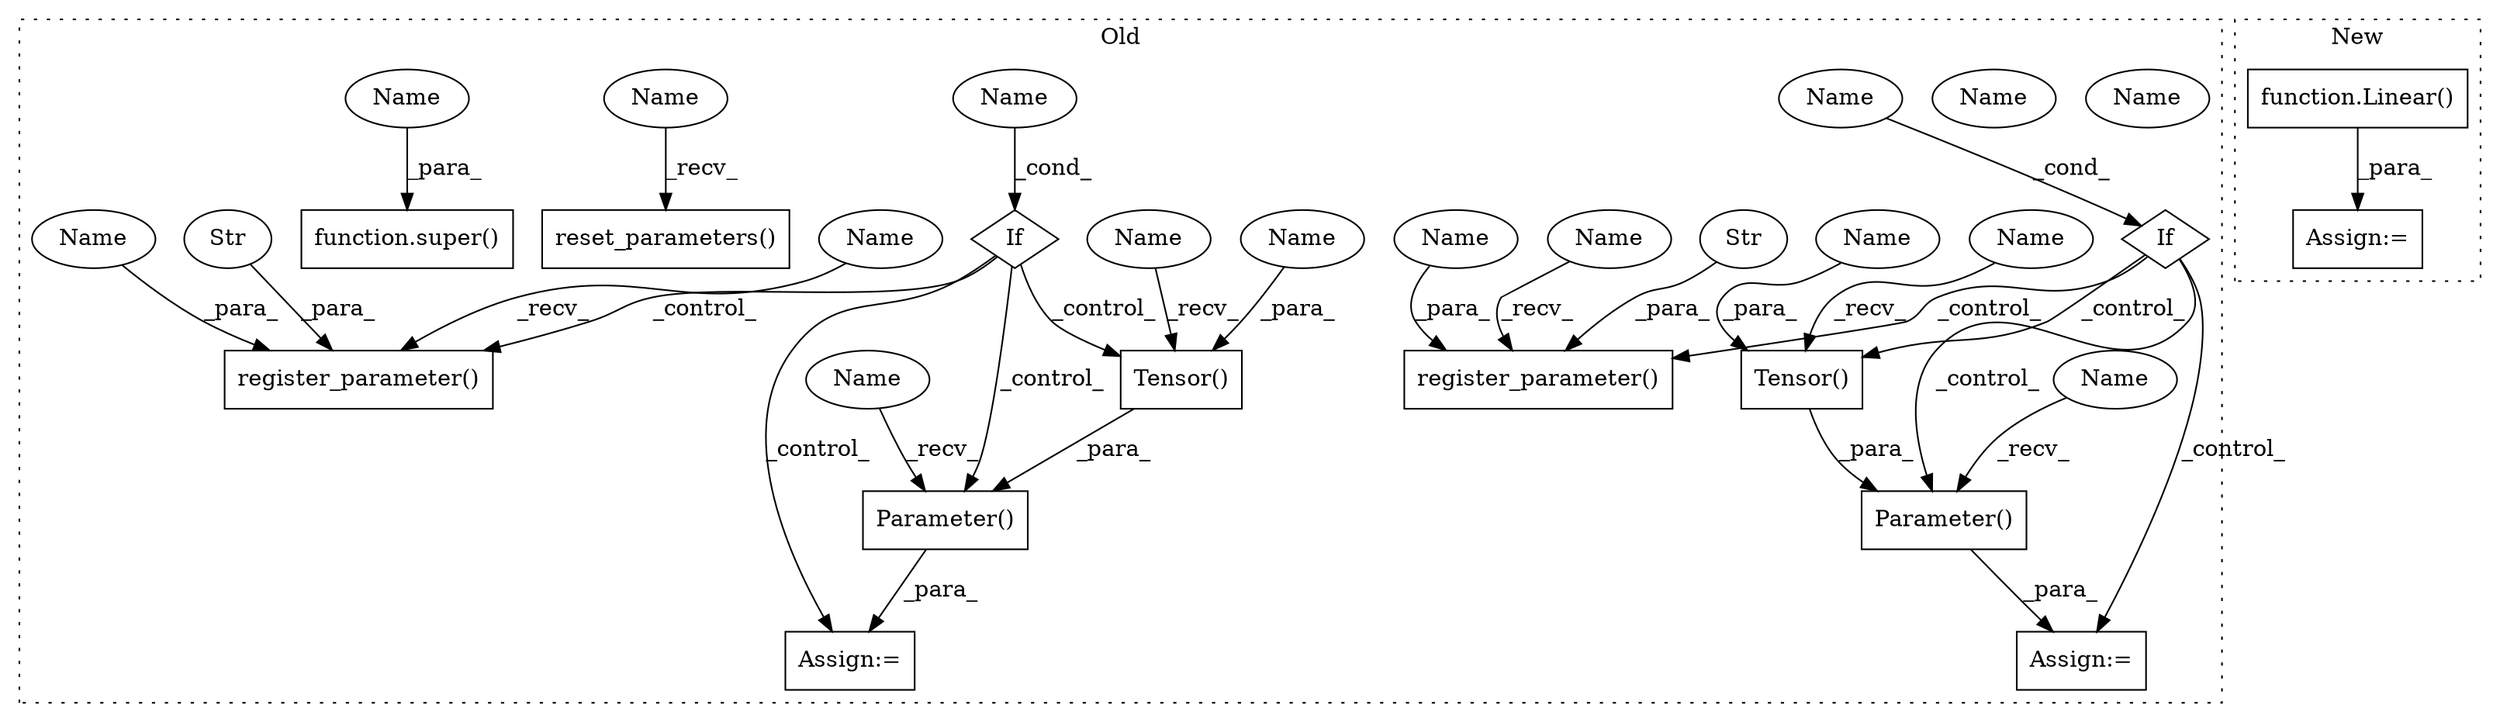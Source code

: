 digraph G {
subgraph cluster0 {
1 [label="register_parameter()" a="75" s="2308,2346" l="24,1" shape="box"];
3 [label="If" a="96" s="2197,2206" l="3,15" shape="diamond"];
4 [label="Parameter()" a="75" s="2235,2278" l="13,1" shape="box"];
5 [label="Str" a="66" s="2332" l="8" shape="ellipse"];
6 [label="reset_parameters()" a="75" s="2505" l="23" shape="box"];
7 [label="Tensor()" a="75" s="2248,2277" l="10,1" shape="box"];
8 [label="Tensor()" a="75" s="2406,2425" l="10,1" shape="box"];
9 [label="Parameter()" a="75" s="2393,2426" l="13,1" shape="box"];
10 [label="Name" a="87" s="2200" l="6" shape="ellipse"];
11 [label="Assign:=" a="68" s="2232" l="3" shape="box"];
12 [label="If" a="96" s="2359,2366" l="3,15" shape="diamond"];
13 [label="register_parameter()" a="75" s="2456,2492" l="24,1" shape="box"];
14 [label="Str" a="66" s="2480" l="6" shape="ellipse"];
15 [label="Name" a="87" s="2362" l="4" shape="ellipse"];
16 [label="function.super()" a="75" s="2072,2090" l="6,1" shape="box"];
18 [label="Assign:=" a="68" s="2390" l="3" shape="box"];
19 [label="Name" a="87" s="2362" l="4" shape="ellipse"];
20 [label="Name" a="87" s="2248" l="2" shape="ellipse"];
21 [label="Name" a="87" s="2406" l="2" shape="ellipse"];
22 [label="Name" a="87" s="2416" l="9" shape="ellipse"];
23 [label="Name" a="87" s="2268" l="9" shape="ellipse"];
24 [label="Name" a="87" s="2200" l="6" shape="ellipse"];
25 [label="Name" a="87" s="2456" l="4" shape="ellipse"];
26 [label="Name" a="87" s="2308" l="4" shape="ellipse"];
27 [label="Name" a="87" s="2505" l="4" shape="ellipse"];
28 [label="Name" a="87" s="2086" l="4" shape="ellipse"];
29 [label="Name" a="87" s="2393" l="2" shape="ellipse"];
30 [label="Name" a="87" s="2235" l="2" shape="ellipse"];
31 [label="Name" a="87" s="2342" l="4" shape="ellipse"];
32 [label="Name" a="87" s="2488" l="4" shape="ellipse"];
label = "Old";
style="dotted";
}
subgraph cluster1 {
2 [label="function.Linear()" a="75" s="3723,3749" l="7,27" shape="box"];
17 [label="Assign:=" a="68" s="3720" l="3" shape="box"];
label = "New";
style="dotted";
}
2 -> 17 [label="_para_"];
3 -> 11 [label="_control_"];
3 -> 1 [label="_control_"];
3 -> 4 [label="_control_"];
3 -> 7 [label="_control_"];
4 -> 11 [label="_para_"];
5 -> 1 [label="_para_"];
7 -> 4 [label="_para_"];
8 -> 9 [label="_para_"];
9 -> 18 [label="_para_"];
12 -> 9 [label="_control_"];
12 -> 8 [label="_control_"];
12 -> 13 [label="_control_"];
12 -> 18 [label="_control_"];
14 -> 13 [label="_para_"];
19 -> 12 [label="_cond_"];
20 -> 7 [label="_recv_"];
21 -> 8 [label="_recv_"];
22 -> 8 [label="_para_"];
23 -> 7 [label="_para_"];
24 -> 3 [label="_cond_"];
25 -> 13 [label="_recv_"];
26 -> 1 [label="_recv_"];
27 -> 6 [label="_recv_"];
28 -> 16 [label="_para_"];
29 -> 9 [label="_recv_"];
30 -> 4 [label="_recv_"];
31 -> 1 [label="_para_"];
32 -> 13 [label="_para_"];
}